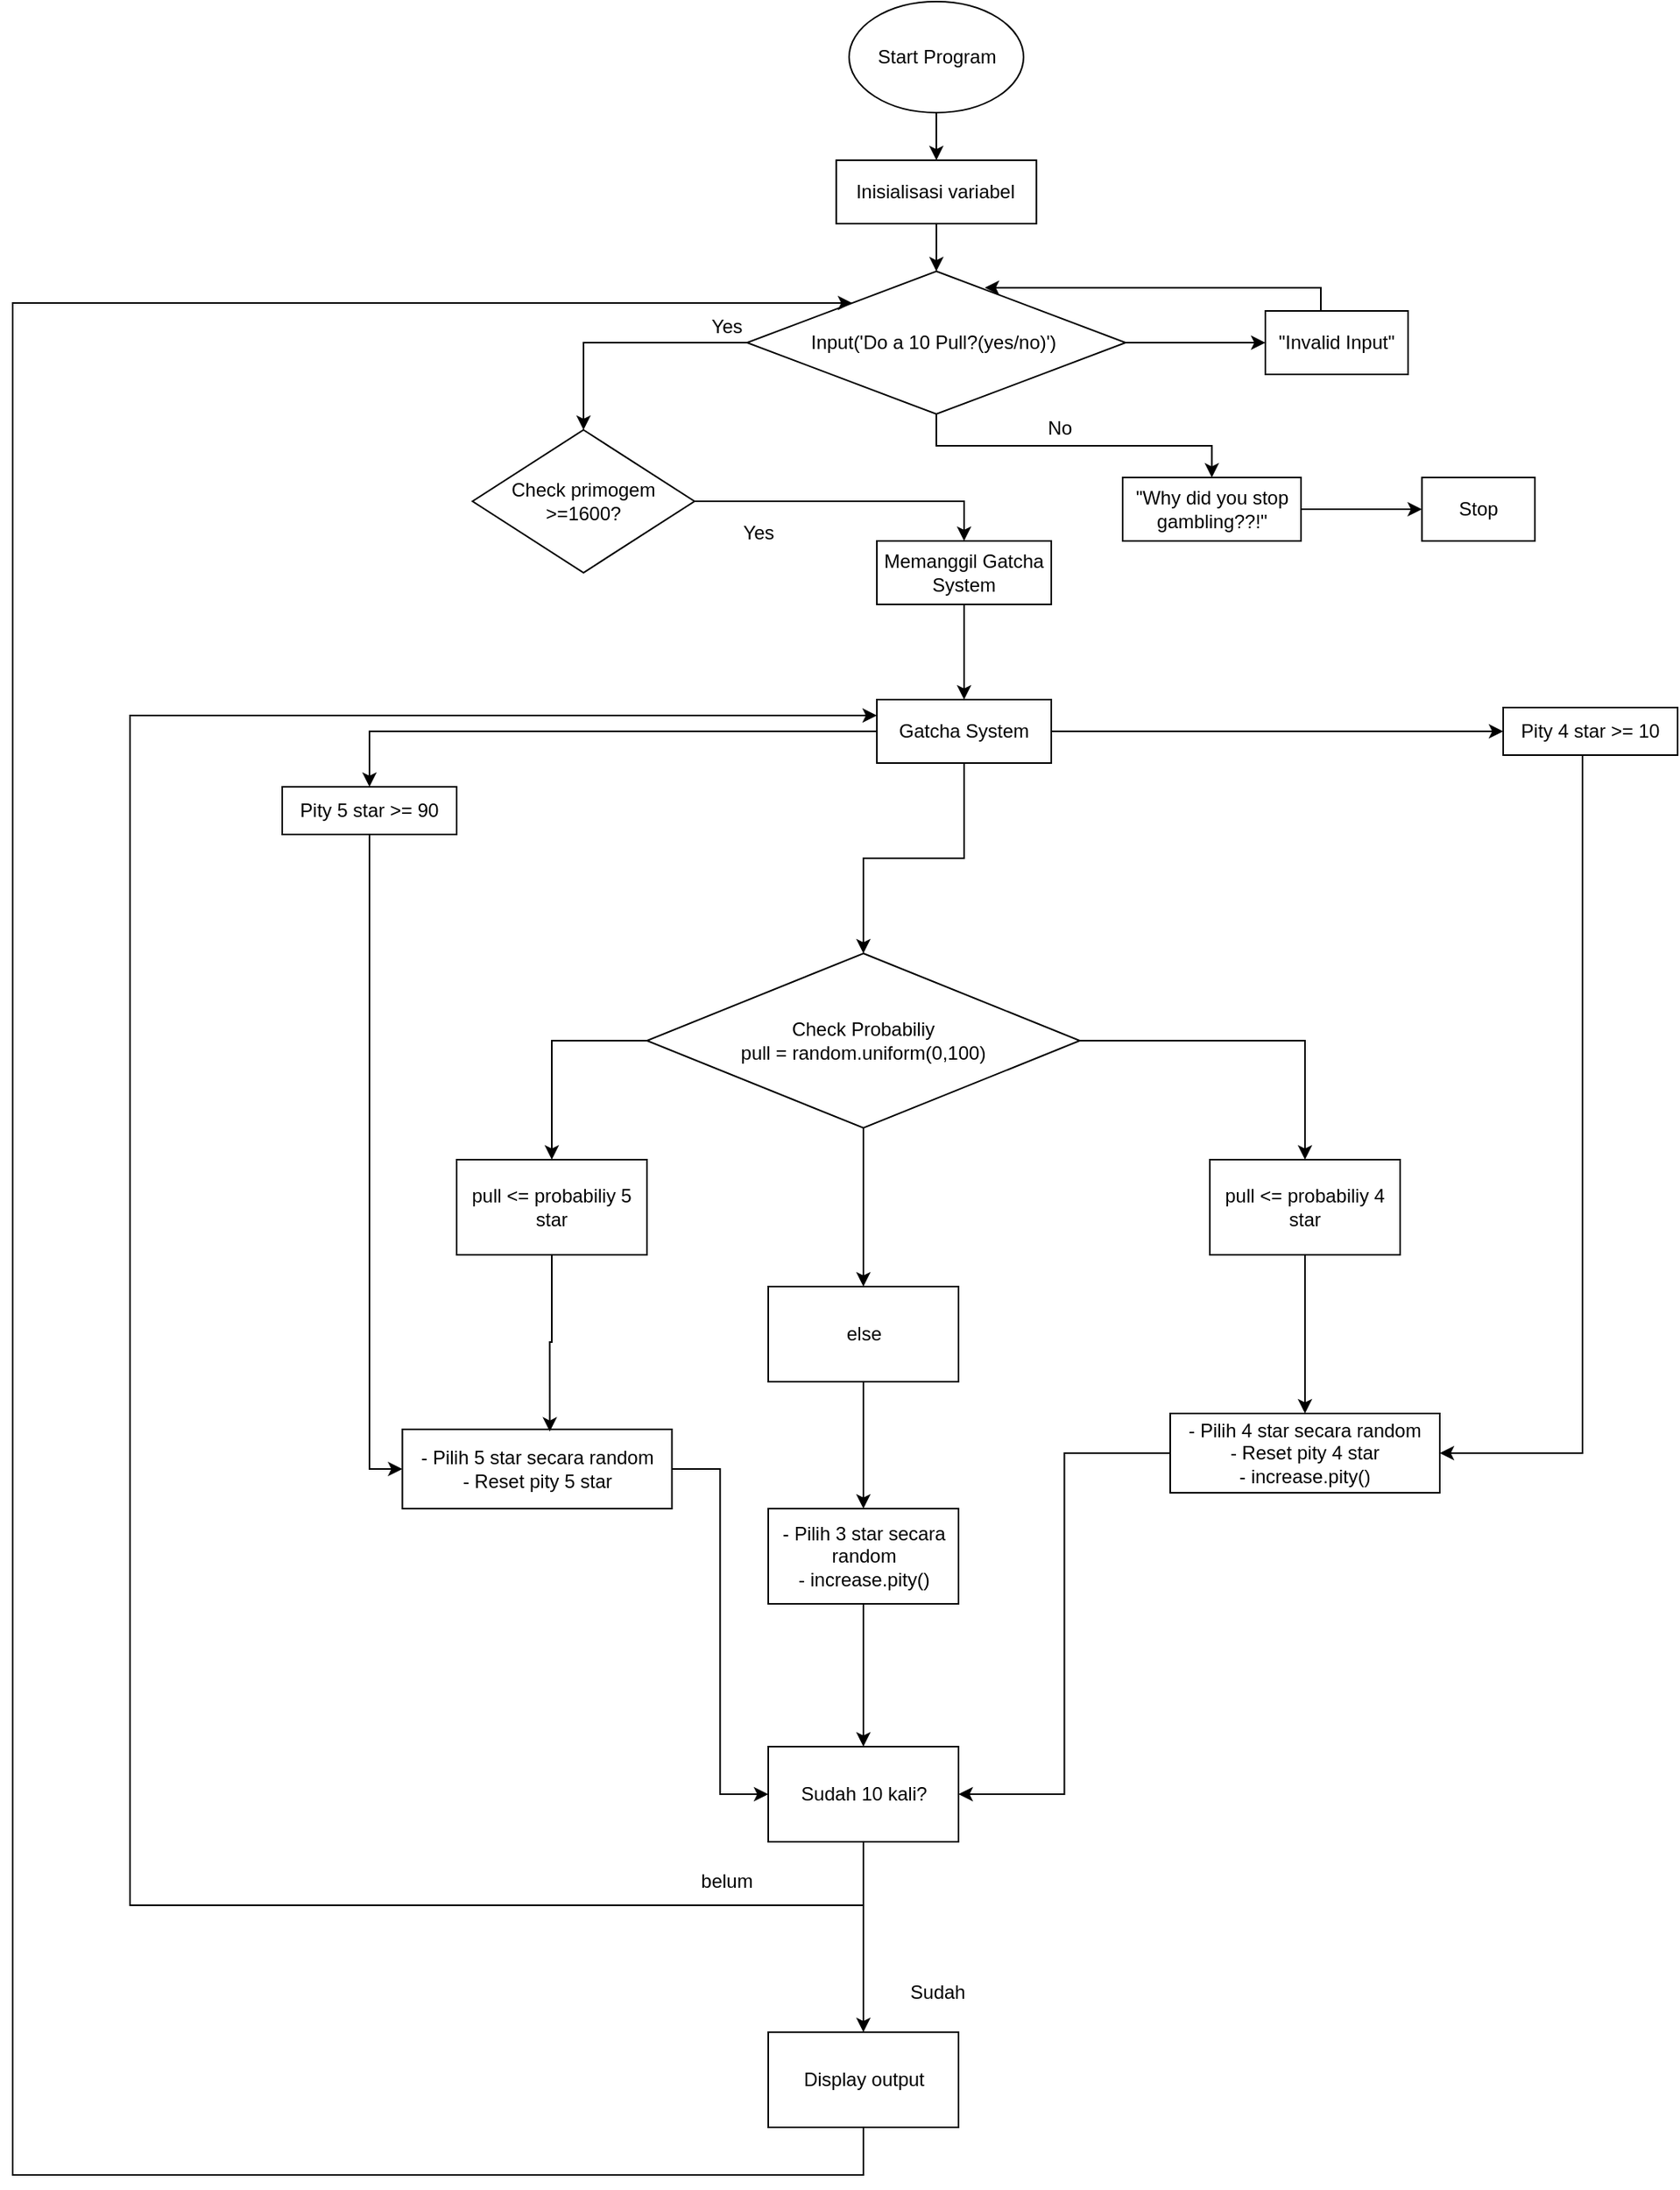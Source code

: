 <mxfile version="24.7.17">
  <diagram name="Page-1" id="OKxetGMz458Z_fkUgEmM">
    <mxGraphModel dx="4536" dy="1591" grid="1" gridSize="10" guides="1" tooltips="1" connect="1" arrows="1" fold="1" page="1" pageScale="1" pageWidth="850" pageHeight="1100" math="0" shadow="0">
      <root>
        <mxCell id="0" />
        <mxCell id="1" parent="0" />
        <mxCell id="IPjNQFEMiwh3i0LbCBWq-3" value="" style="edgeStyle=orthogonalEdgeStyle;rounded=0;orthogonalLoop=1;jettySize=auto;html=1;" edge="1" parent="1" source="IPjNQFEMiwh3i0LbCBWq-1" target="IPjNQFEMiwh3i0LbCBWq-2">
          <mxGeometry relative="1" as="geometry" />
        </mxCell>
        <mxCell id="IPjNQFEMiwh3i0LbCBWq-1" value="Start Program" style="ellipse;whiteSpace=wrap;html=1;" vertex="1" parent="1">
          <mxGeometry x="287.5" width="110" height="70" as="geometry" />
        </mxCell>
        <mxCell id="IPjNQFEMiwh3i0LbCBWq-9" value="" style="edgeStyle=orthogonalEdgeStyle;rounded=0;orthogonalLoop=1;jettySize=auto;html=1;" edge="1" parent="1" source="IPjNQFEMiwh3i0LbCBWq-2" target="IPjNQFEMiwh3i0LbCBWq-7">
          <mxGeometry relative="1" as="geometry" />
        </mxCell>
        <mxCell id="IPjNQFEMiwh3i0LbCBWq-2" value="Inisialisasi variabel" style="rounded=0;whiteSpace=wrap;html=1;" vertex="1" parent="1">
          <mxGeometry x="279.38" y="100" width="126.25" height="40" as="geometry" />
        </mxCell>
        <mxCell id="IPjNQFEMiwh3i0LbCBWq-13" value="" style="edgeStyle=orthogonalEdgeStyle;rounded=0;orthogonalLoop=1;jettySize=auto;html=1;" edge="1" parent="1" source="IPjNQFEMiwh3i0LbCBWq-7" target="IPjNQFEMiwh3i0LbCBWq-10">
          <mxGeometry relative="1" as="geometry" />
        </mxCell>
        <mxCell id="IPjNQFEMiwh3i0LbCBWq-14" value="" style="edgeStyle=orthogonalEdgeStyle;rounded=0;orthogonalLoop=1;jettySize=auto;html=1;" edge="1" parent="1" source="IPjNQFEMiwh3i0LbCBWq-7" target="IPjNQFEMiwh3i0LbCBWq-11">
          <mxGeometry relative="1" as="geometry" />
        </mxCell>
        <mxCell id="IPjNQFEMiwh3i0LbCBWq-19" value="" style="edgeStyle=orthogonalEdgeStyle;rounded=0;orthogonalLoop=1;jettySize=auto;html=1;" edge="1" parent="1" source="IPjNQFEMiwh3i0LbCBWq-7" target="IPjNQFEMiwh3i0LbCBWq-18">
          <mxGeometry relative="1" as="geometry" />
        </mxCell>
        <mxCell id="IPjNQFEMiwh3i0LbCBWq-7" value="Input(&#39;Do a 10 Pull?(yes/no)&#39;)&amp;nbsp;" style="rhombus;whiteSpace=wrap;html=1;" vertex="1" parent="1">
          <mxGeometry x="223.13" y="170" width="238.75" height="90" as="geometry" />
        </mxCell>
        <mxCell id="IPjNQFEMiwh3i0LbCBWq-44" value="" style="edgeStyle=orthogonalEdgeStyle;rounded=0;orthogonalLoop=1;jettySize=auto;html=1;" edge="1" parent="1" source="IPjNQFEMiwh3i0LbCBWq-10" target="IPjNQFEMiwh3i0LbCBWq-43">
          <mxGeometry relative="1" as="geometry" />
        </mxCell>
        <mxCell id="IPjNQFEMiwh3i0LbCBWq-10" value="&quot;Why did you stop gambling??!&quot;" style="rounded=0;whiteSpace=wrap;html=1;" vertex="1" parent="1">
          <mxGeometry x="460" y="300" width="112.5" height="40" as="geometry" />
        </mxCell>
        <mxCell id="IPjNQFEMiwh3i0LbCBWq-11" value="&quot;Invalid Input&quot;" style="rounded=0;whiteSpace=wrap;html=1;" vertex="1" parent="1">
          <mxGeometry x="550" y="195" width="90" height="40" as="geometry" />
        </mxCell>
        <mxCell id="IPjNQFEMiwh3i0LbCBWq-15" value="Yes" style="text;html=1;align=center;verticalAlign=middle;resizable=0;points=[];autosize=1;strokeColor=none;fillColor=none;" vertex="1" parent="1">
          <mxGeometry x="190" y="190" width="40" height="30" as="geometry" />
        </mxCell>
        <mxCell id="IPjNQFEMiwh3i0LbCBWq-16" value="No" style="text;html=1;align=center;verticalAlign=middle;resizable=0;points=[];autosize=1;strokeColor=none;fillColor=none;" vertex="1" parent="1">
          <mxGeometry x="400" y="254" width="40" height="30" as="geometry" />
        </mxCell>
        <mxCell id="IPjNQFEMiwh3i0LbCBWq-21" value="" style="edgeStyle=orthogonalEdgeStyle;rounded=0;orthogonalLoop=1;jettySize=auto;html=1;" edge="1" parent="1" source="IPjNQFEMiwh3i0LbCBWq-18" target="IPjNQFEMiwh3i0LbCBWq-20">
          <mxGeometry relative="1" as="geometry">
            <Array as="points">
              <mxPoint x="360" y="315" />
            </Array>
          </mxGeometry>
        </mxCell>
        <mxCell id="IPjNQFEMiwh3i0LbCBWq-18" value="Check primogem &amp;gt;=1600?" style="rhombus;whiteSpace=wrap;html=1;" vertex="1" parent="1">
          <mxGeometry x="50" y="270" width="140" height="90" as="geometry" />
        </mxCell>
        <mxCell id="IPjNQFEMiwh3i0LbCBWq-24" value="" style="edgeStyle=orthogonalEdgeStyle;rounded=0;orthogonalLoop=1;jettySize=auto;html=1;" edge="1" parent="1" source="IPjNQFEMiwh3i0LbCBWq-20" target="IPjNQFEMiwh3i0LbCBWq-23">
          <mxGeometry relative="1" as="geometry" />
        </mxCell>
        <mxCell id="IPjNQFEMiwh3i0LbCBWq-20" value="Memanggil Gatcha System" style="rounded=0;whiteSpace=wrap;html=1;" vertex="1" parent="1">
          <mxGeometry x="305" y="340" width="110" height="40" as="geometry" />
        </mxCell>
        <mxCell id="IPjNQFEMiwh3i0LbCBWq-22" value="Yes" style="text;html=1;align=center;verticalAlign=middle;resizable=0;points=[];autosize=1;strokeColor=none;fillColor=none;" vertex="1" parent="1">
          <mxGeometry x="210" y="320" width="40" height="30" as="geometry" />
        </mxCell>
        <mxCell id="IPjNQFEMiwh3i0LbCBWq-27" value="" style="edgeStyle=orthogonalEdgeStyle;rounded=0;orthogonalLoop=1;jettySize=auto;html=1;" edge="1" parent="1" source="IPjNQFEMiwh3i0LbCBWq-23" target="IPjNQFEMiwh3i0LbCBWq-26">
          <mxGeometry relative="1" as="geometry" />
        </mxCell>
        <mxCell id="IPjNQFEMiwh3i0LbCBWq-34" style="edgeStyle=orthogonalEdgeStyle;rounded=0;orthogonalLoop=1;jettySize=auto;html=1;" edge="1" parent="1" source="IPjNQFEMiwh3i0LbCBWq-23" target="IPjNQFEMiwh3i0LbCBWq-33">
          <mxGeometry relative="1" as="geometry" />
        </mxCell>
        <mxCell id="IPjNQFEMiwh3i0LbCBWq-36" style="edgeStyle=orthogonalEdgeStyle;rounded=0;orthogonalLoop=1;jettySize=auto;html=1;exitX=1;exitY=0.5;exitDx=0;exitDy=0;entryX=0;entryY=0.5;entryDx=0;entryDy=0;" edge="1" parent="1" source="IPjNQFEMiwh3i0LbCBWq-23" target="IPjNQFEMiwh3i0LbCBWq-35">
          <mxGeometry relative="1" as="geometry" />
        </mxCell>
        <mxCell id="IPjNQFEMiwh3i0LbCBWq-23" value="Gatcha System" style="rounded=0;whiteSpace=wrap;html=1;" vertex="1" parent="1">
          <mxGeometry x="305" y="440" width="110" height="40" as="geometry" />
        </mxCell>
        <mxCell id="IPjNQFEMiwh3i0LbCBWq-50" style="edgeStyle=orthogonalEdgeStyle;rounded=0;orthogonalLoop=1;jettySize=auto;html=1;" edge="1" parent="1" source="IPjNQFEMiwh3i0LbCBWq-26" target="IPjNQFEMiwh3i0LbCBWq-47">
          <mxGeometry relative="1" as="geometry" />
        </mxCell>
        <mxCell id="IPjNQFEMiwh3i0LbCBWq-51" style="edgeStyle=orthogonalEdgeStyle;rounded=0;orthogonalLoop=1;jettySize=auto;html=1;" edge="1" parent="1" source="IPjNQFEMiwh3i0LbCBWq-26" target="IPjNQFEMiwh3i0LbCBWq-48">
          <mxGeometry relative="1" as="geometry" />
        </mxCell>
        <mxCell id="IPjNQFEMiwh3i0LbCBWq-53" style="edgeStyle=orthogonalEdgeStyle;rounded=0;orthogonalLoop=1;jettySize=auto;html=1;exitX=0;exitY=0.5;exitDx=0;exitDy=0;" edge="1" parent="1" source="IPjNQFEMiwh3i0LbCBWq-26" target="IPjNQFEMiwh3i0LbCBWq-45">
          <mxGeometry relative="1" as="geometry" />
        </mxCell>
        <mxCell id="IPjNQFEMiwh3i0LbCBWq-26" value="Check Probabiliy&lt;div&gt;pull = random.uniform(0,100)&lt;/div&gt;" style="rhombus;whiteSpace=wrap;html=1;" vertex="1" parent="1">
          <mxGeometry x="160" y="600" width="273" height="110" as="geometry" />
        </mxCell>
        <mxCell id="IPjNQFEMiwh3i0LbCBWq-61" style="edgeStyle=orthogonalEdgeStyle;rounded=0;orthogonalLoop=1;jettySize=auto;html=1;entryX=0;entryY=0.5;entryDx=0;entryDy=0;" edge="1" parent="1" source="IPjNQFEMiwh3i0LbCBWq-33" target="IPjNQFEMiwh3i0LbCBWq-37">
          <mxGeometry relative="1" as="geometry" />
        </mxCell>
        <mxCell id="IPjNQFEMiwh3i0LbCBWq-33" value="Pity 5 star &amp;gt;= 90" style="rounded=0;whiteSpace=wrap;html=1;" vertex="1" parent="1">
          <mxGeometry x="-70" y="495" width="110" height="30" as="geometry" />
        </mxCell>
        <mxCell id="IPjNQFEMiwh3i0LbCBWq-63" style="edgeStyle=orthogonalEdgeStyle;rounded=0;orthogonalLoop=1;jettySize=auto;html=1;entryX=1;entryY=0.5;entryDx=0;entryDy=0;" edge="1" parent="1" source="IPjNQFEMiwh3i0LbCBWq-35" target="IPjNQFEMiwh3i0LbCBWq-41">
          <mxGeometry relative="1" as="geometry">
            <Array as="points">
              <mxPoint x="750" y="915" />
            </Array>
          </mxGeometry>
        </mxCell>
        <mxCell id="IPjNQFEMiwh3i0LbCBWq-35" value="Pity 4 star &amp;gt;= 10" style="rounded=0;whiteSpace=wrap;html=1;" vertex="1" parent="1">
          <mxGeometry x="700" y="445" width="110" height="30" as="geometry" />
        </mxCell>
        <mxCell id="IPjNQFEMiwh3i0LbCBWq-70" style="edgeStyle=orthogonalEdgeStyle;rounded=0;orthogonalLoop=1;jettySize=auto;html=1;entryX=0;entryY=0.5;entryDx=0;entryDy=0;" edge="1" parent="1" source="IPjNQFEMiwh3i0LbCBWq-37" target="IPjNQFEMiwh3i0LbCBWq-68">
          <mxGeometry relative="1" as="geometry" />
        </mxCell>
        <mxCell id="IPjNQFEMiwh3i0LbCBWq-37" value="- Pilih 5 star secara random&lt;div&gt;- Reset pity 5 star&lt;/div&gt;" style="rounded=0;whiteSpace=wrap;html=1;" vertex="1" parent="1">
          <mxGeometry x="5.75" y="900" width="170" height="50" as="geometry" />
        </mxCell>
        <mxCell id="IPjNQFEMiwh3i0LbCBWq-71" style="edgeStyle=orthogonalEdgeStyle;rounded=0;orthogonalLoop=1;jettySize=auto;html=1;entryX=1;entryY=0.5;entryDx=0;entryDy=0;" edge="1" parent="1" source="IPjNQFEMiwh3i0LbCBWq-41" target="IPjNQFEMiwh3i0LbCBWq-68">
          <mxGeometry relative="1" as="geometry" />
        </mxCell>
        <mxCell id="IPjNQFEMiwh3i0LbCBWq-41" value="- Pilih 4 star secara random&lt;div&gt;- Reset pity 4 star&lt;/div&gt;&lt;div&gt;- increase.pity()&lt;/div&gt;" style="rounded=0;whiteSpace=wrap;html=1;" vertex="1" parent="1">
          <mxGeometry x="490" y="890" width="170" height="50" as="geometry" />
        </mxCell>
        <mxCell id="IPjNQFEMiwh3i0LbCBWq-43" value="Stop" style="whiteSpace=wrap;html=1;rounded=0;" vertex="1" parent="1">
          <mxGeometry x="648.75" y="300" width="71.25" height="40" as="geometry" />
        </mxCell>
        <mxCell id="IPjNQFEMiwh3i0LbCBWq-45" value="pull &amp;lt;= probabiliy 5 star" style="whiteSpace=wrap;html=1;" vertex="1" parent="1">
          <mxGeometry x="40" y="730" width="120" height="60" as="geometry" />
        </mxCell>
        <mxCell id="IPjNQFEMiwh3i0LbCBWq-64" style="edgeStyle=orthogonalEdgeStyle;rounded=0;orthogonalLoop=1;jettySize=auto;html=1;" edge="1" parent="1" source="IPjNQFEMiwh3i0LbCBWq-47" target="IPjNQFEMiwh3i0LbCBWq-41">
          <mxGeometry relative="1" as="geometry">
            <Array as="points">
              <mxPoint x="575" y="870" />
              <mxPoint x="575" y="870" />
            </Array>
          </mxGeometry>
        </mxCell>
        <mxCell id="IPjNQFEMiwh3i0LbCBWq-47" value="pull &amp;lt;= probabiliy 4 star" style="whiteSpace=wrap;html=1;" vertex="1" parent="1">
          <mxGeometry x="515" y="730" width="120" height="60" as="geometry" />
        </mxCell>
        <mxCell id="IPjNQFEMiwh3i0LbCBWq-66" value="" style="edgeStyle=orthogonalEdgeStyle;rounded=0;orthogonalLoop=1;jettySize=auto;html=1;" edge="1" parent="1" source="IPjNQFEMiwh3i0LbCBWq-48" target="IPjNQFEMiwh3i0LbCBWq-65">
          <mxGeometry relative="1" as="geometry" />
        </mxCell>
        <mxCell id="IPjNQFEMiwh3i0LbCBWq-48" value="else" style="whiteSpace=wrap;html=1;" vertex="1" parent="1">
          <mxGeometry x="236.5" y="810" width="120" height="60" as="geometry" />
        </mxCell>
        <mxCell id="IPjNQFEMiwh3i0LbCBWq-62" style="edgeStyle=orthogonalEdgeStyle;rounded=0;orthogonalLoop=1;jettySize=auto;html=1;entryX=0.547;entryY=0.028;entryDx=0;entryDy=0;entryPerimeter=0;" edge="1" parent="1" source="IPjNQFEMiwh3i0LbCBWq-45" target="IPjNQFEMiwh3i0LbCBWq-37">
          <mxGeometry relative="1" as="geometry" />
        </mxCell>
        <mxCell id="IPjNQFEMiwh3i0LbCBWq-69" value="" style="edgeStyle=orthogonalEdgeStyle;rounded=0;orthogonalLoop=1;jettySize=auto;html=1;" edge="1" parent="1" source="IPjNQFEMiwh3i0LbCBWq-65" target="IPjNQFEMiwh3i0LbCBWq-68">
          <mxGeometry relative="1" as="geometry" />
        </mxCell>
        <mxCell id="IPjNQFEMiwh3i0LbCBWq-65" value="- Pilih 3 star secara random&lt;div&gt;- increase.pity()&lt;/div&gt;" style="whiteSpace=wrap;html=1;" vertex="1" parent="1">
          <mxGeometry x="236.5" y="950" width="120" height="60" as="geometry" />
        </mxCell>
        <mxCell id="IPjNQFEMiwh3i0LbCBWq-67" style="edgeStyle=orthogonalEdgeStyle;rounded=0;orthogonalLoop=1;jettySize=auto;html=1;entryX=0.628;entryY=0.115;entryDx=0;entryDy=0;entryPerimeter=0;" edge="1" parent="1" source="IPjNQFEMiwh3i0LbCBWq-11" target="IPjNQFEMiwh3i0LbCBWq-7">
          <mxGeometry relative="1" as="geometry">
            <Array as="points">
              <mxPoint x="585" y="180" />
            </Array>
          </mxGeometry>
        </mxCell>
        <mxCell id="IPjNQFEMiwh3i0LbCBWq-73" style="edgeStyle=orthogonalEdgeStyle;rounded=0;orthogonalLoop=1;jettySize=auto;html=1;entryX=0;entryY=0.25;entryDx=0;entryDy=0;exitX=0.5;exitY=1;exitDx=0;exitDy=0;" edge="1" parent="1" source="IPjNQFEMiwh3i0LbCBWq-68" target="IPjNQFEMiwh3i0LbCBWq-23">
          <mxGeometry relative="1" as="geometry">
            <mxPoint x="290.221" y="1200" as="sourcePoint" />
            <mxPoint x="298.75" y="560" as="targetPoint" />
            <Array as="points">
              <mxPoint x="296" y="1200" />
              <mxPoint x="-166" y="1200" />
              <mxPoint x="-166" y="450" />
            </Array>
          </mxGeometry>
        </mxCell>
        <mxCell id="IPjNQFEMiwh3i0LbCBWq-77" value="" style="edgeStyle=orthogonalEdgeStyle;rounded=0;orthogonalLoop=1;jettySize=auto;html=1;" edge="1" parent="1" source="IPjNQFEMiwh3i0LbCBWq-68" target="IPjNQFEMiwh3i0LbCBWq-76">
          <mxGeometry relative="1" as="geometry" />
        </mxCell>
        <mxCell id="IPjNQFEMiwh3i0LbCBWq-68" value="Sudah 10 kali?" style="whiteSpace=wrap;html=1;" vertex="1" parent="1">
          <mxGeometry x="236.5" y="1100" width="120" height="60" as="geometry" />
        </mxCell>
        <mxCell id="IPjNQFEMiwh3i0LbCBWq-75" value="belum" style="text;html=1;align=center;verticalAlign=middle;resizable=0;points=[];autosize=1;strokeColor=none;fillColor=none;" vertex="1" parent="1">
          <mxGeometry x="180" y="1170" width="60" height="30" as="geometry" />
        </mxCell>
        <mxCell id="IPjNQFEMiwh3i0LbCBWq-76" value="Display output" style="whiteSpace=wrap;html=1;" vertex="1" parent="1">
          <mxGeometry x="236.5" y="1280" width="120" height="60" as="geometry" />
        </mxCell>
        <mxCell id="IPjNQFEMiwh3i0LbCBWq-78" style="edgeStyle=orthogonalEdgeStyle;rounded=0;orthogonalLoop=1;jettySize=auto;html=1;" edge="1" parent="1" source="IPjNQFEMiwh3i0LbCBWq-76" target="IPjNQFEMiwh3i0LbCBWq-7">
          <mxGeometry relative="1" as="geometry">
            <Array as="points">
              <mxPoint x="-240" y="1370" />
              <mxPoint x="-240" y="190" />
            </Array>
          </mxGeometry>
        </mxCell>
        <mxCell id="IPjNQFEMiwh3i0LbCBWq-79" value="Sudah" style="text;html=1;align=center;verticalAlign=middle;resizable=0;points=[];autosize=1;strokeColor=none;fillColor=none;" vertex="1" parent="1">
          <mxGeometry x="312.5" y="1240" width="60" height="30" as="geometry" />
        </mxCell>
      </root>
    </mxGraphModel>
  </diagram>
</mxfile>
